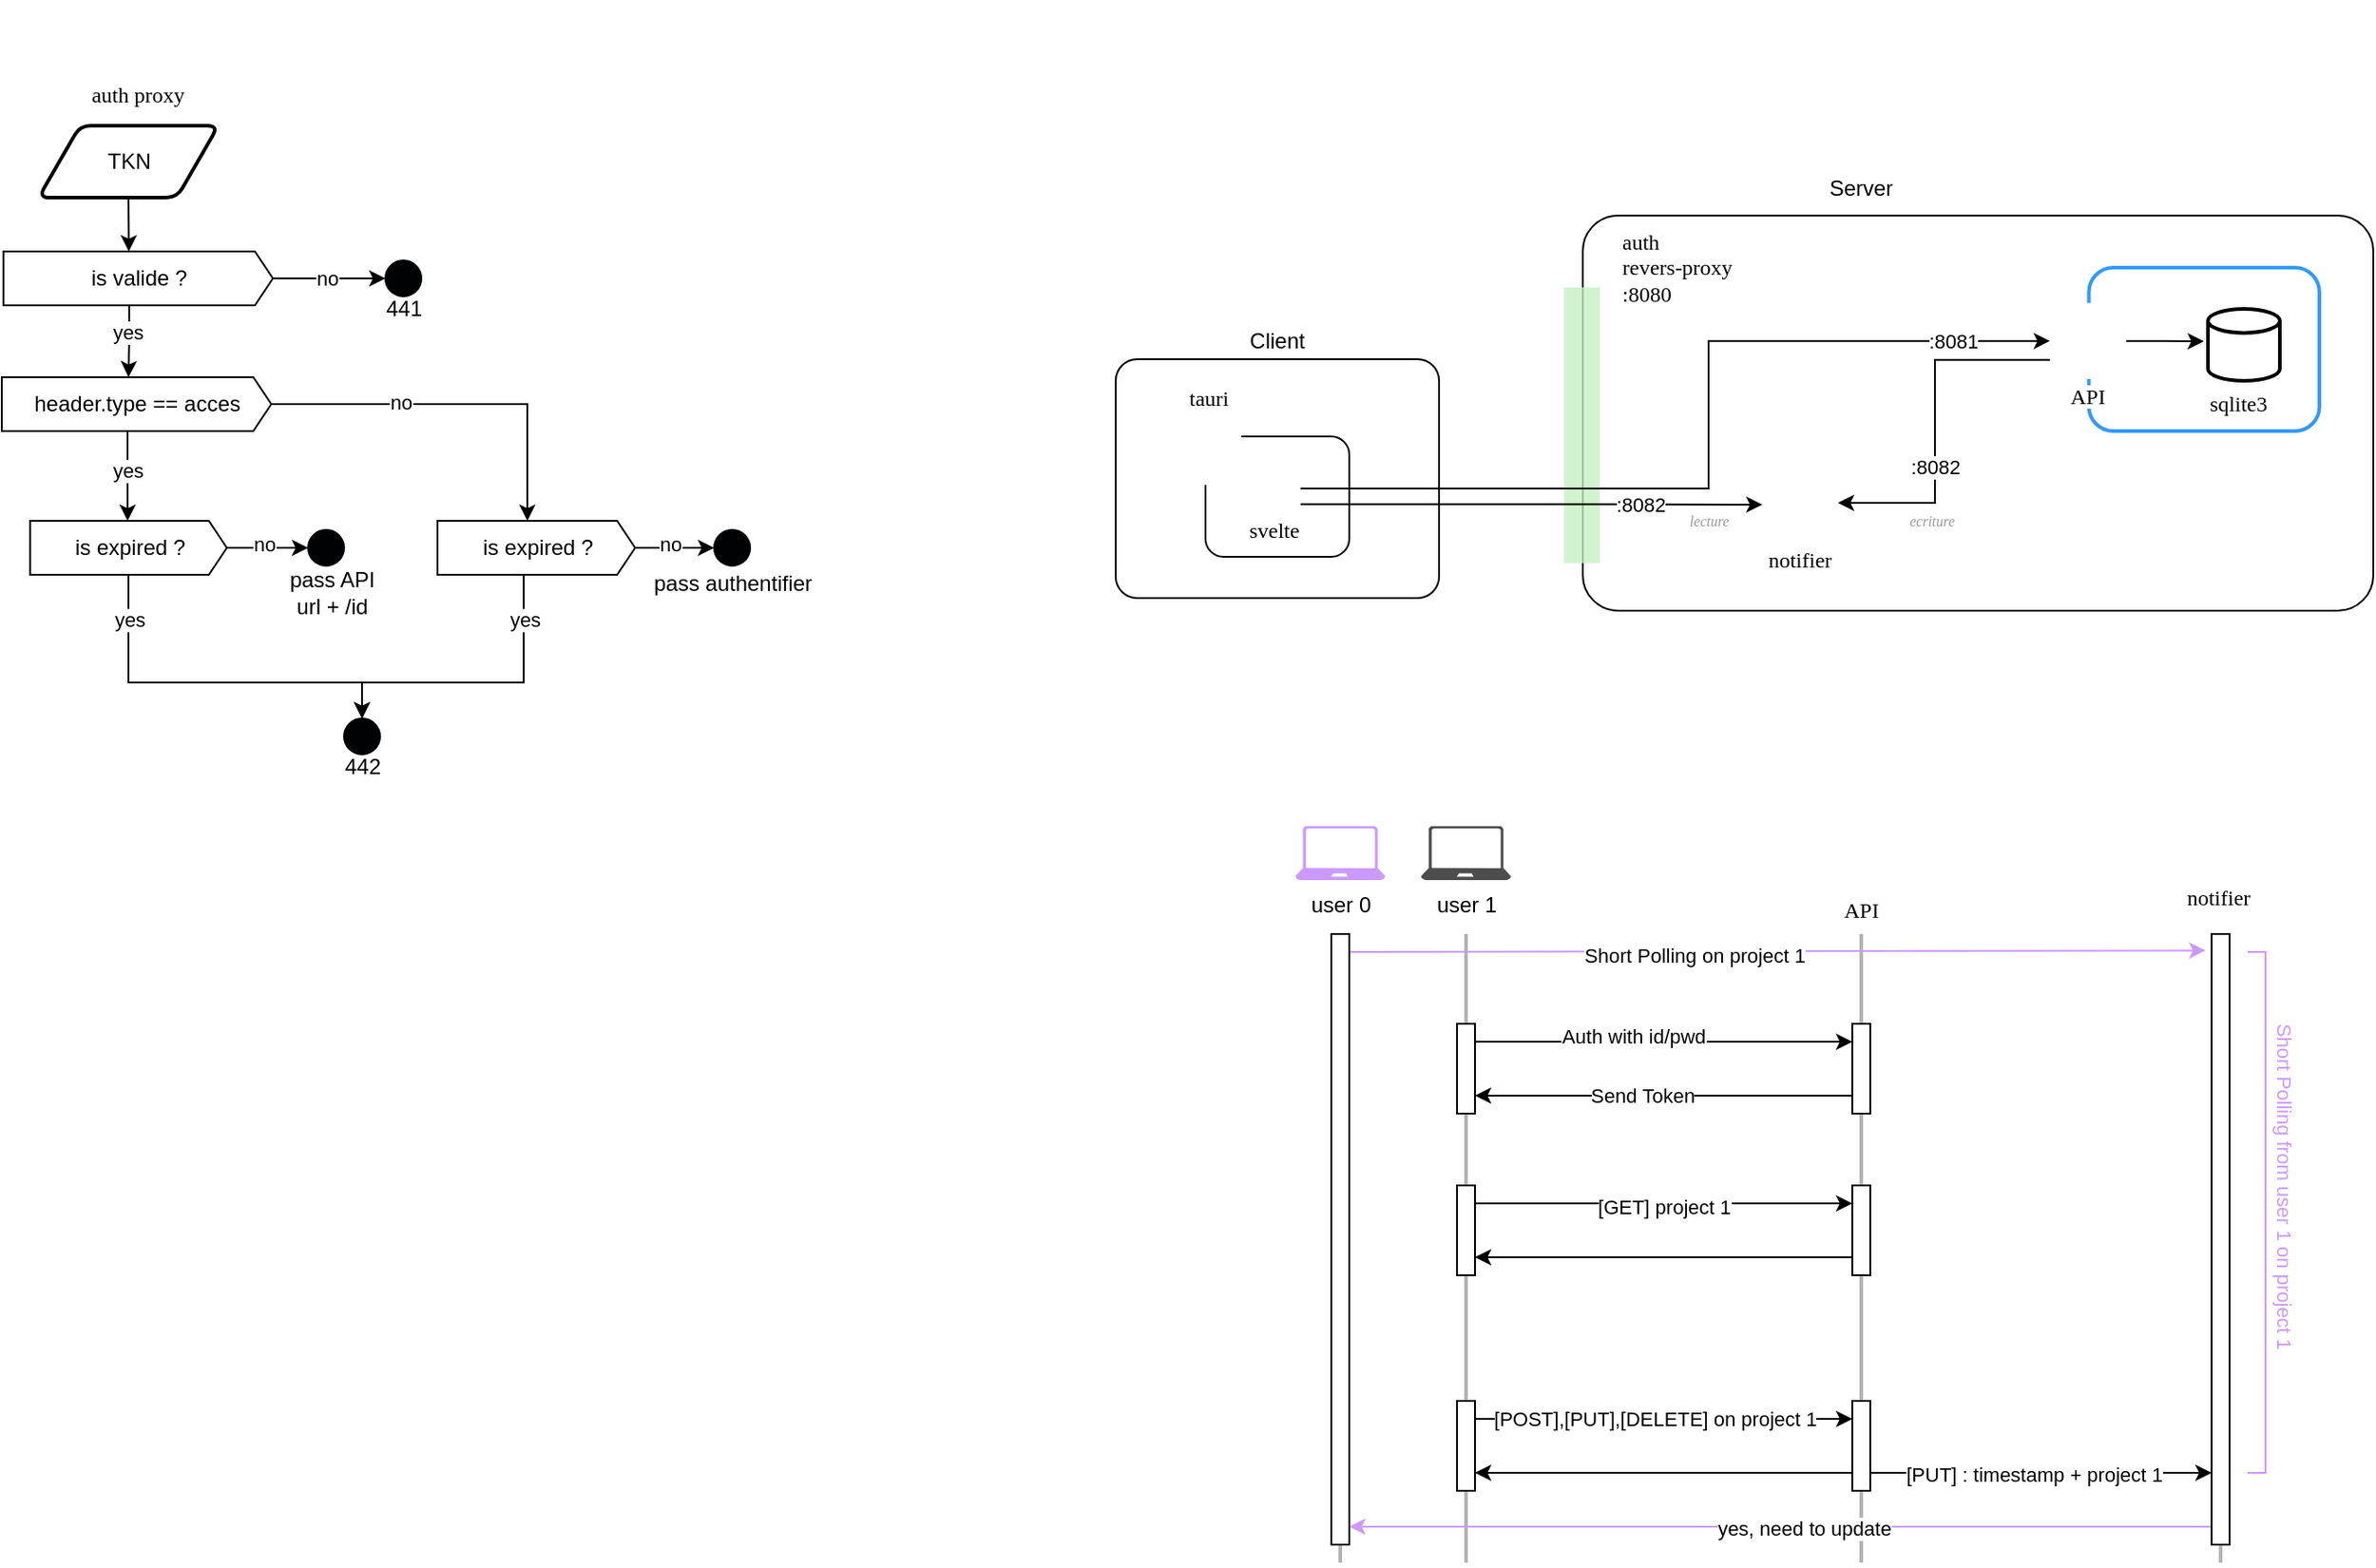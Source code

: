 <mxfile version="21.6.1" type="device">
  <diagram name="Page-1" id="J_Fz0BlXo4IyA51PCDIp">
    <mxGraphModel dx="1379" dy="349" grid="1" gridSize="10" guides="1" tooltips="1" connect="1" arrows="1" fold="1" page="1" pageScale="1" pageWidth="827" pageHeight="1169" background="#ffffff" math="0" shadow="0">
      <root>
        <mxCell id="0" />
        <mxCell id="1" parent="0" />
        <mxCell id="Y2aFHqaggvII1Ha4K8qB-45" value="" style="endArrow=none;html=1;rounded=0;strokeWidth=2;strokeColor=#B3B3B3;" edge="1" parent="1">
          <mxGeometry width="50" height="50" relative="1" as="geometry">
            <mxPoint x="545" y="720" as="sourcePoint" />
            <mxPoint x="545" y="1070" as="targetPoint" />
          </mxGeometry>
        </mxCell>
        <mxCell id="Y2aFHqaggvII1Ha4K8qB-42" value="" style="endArrow=none;html=1;rounded=0;strokeWidth=2;strokeColor=#B3B3B3;" edge="1" parent="1" source="Y2aFHqaggvII1Ha4K8qB-43">
          <mxGeometry width="50" height="50" relative="1" as="geometry">
            <mxPoint x="55" y="720" as="sourcePoint" />
            <mxPoint x="55" y="1070" as="targetPoint" />
          </mxGeometry>
        </mxCell>
        <mxCell id="Y2aFHqaggvII1Ha4K8qB-41" value="" style="endArrow=none;html=1;rounded=0;strokeWidth=2;strokeColor=#B3B3B3;" edge="1" parent="1">
          <mxGeometry width="50" height="50" relative="1" as="geometry">
            <mxPoint x="125" y="720" as="sourcePoint" />
            <mxPoint x="125" y="1070" as="targetPoint" />
          </mxGeometry>
        </mxCell>
        <mxCell id="Y2aFHqaggvII1Ha4K8qB-40" value="" style="endArrow=none;html=1;rounded=0;strokeWidth=2;strokeColor=#B3B3B3;" edge="1" parent="1">
          <mxGeometry width="50" height="50" relative="1" as="geometry">
            <mxPoint x="345" y="720" as="sourcePoint" />
            <mxPoint x="345" y="1070" as="targetPoint" />
          </mxGeometry>
        </mxCell>
        <mxCell id="tW0UdVuvraAmwcKY64EG-7" value="" style="rounded=1;whiteSpace=wrap;html=1;arcSize=9;" parent="1" vertex="1">
          <mxGeometry x="-70" y="400" width="180" height="133" as="geometry" />
        </mxCell>
        <mxCell id="tW0UdVuvraAmwcKY64EG-10" value="" style="rounded=1;whiteSpace=wrap;html=1;spacingTop=85;" parent="1" vertex="1">
          <mxGeometry x="-20" y="443" width="80" height="67" as="geometry" />
        </mxCell>
        <mxCell id="Y2aFHqaggvII1Ha4K8qB-7" value="" style="rounded=0;whiteSpace=wrap;html=1;strokeColor=none;" vertex="1" parent="1">
          <mxGeometry x="-40" y="430" width="40" height="40" as="geometry" />
        </mxCell>
        <mxCell id="tW0UdVuvraAmwcKY64EG-1" value="" style="rounded=1;whiteSpace=wrap;html=1;arcSize=9;" parent="1" vertex="1">
          <mxGeometry x="190" y="320" width="440" height="220" as="geometry" />
        </mxCell>
        <mxCell id="G2mFjEkiSCAIRZ9w6AgQ-22" value="" style="rounded=0;whiteSpace=wrap;html=1;strokeColor=none;fillColor=#C6F2C4;textOpacity=50;opacity=80;" parent="1" vertex="1">
          <mxGeometry x="179.5" y="360" width="20" height="153.5" as="geometry" />
        </mxCell>
        <mxCell id="tW0UdVuvraAmwcKY64EG-5" value="Server" style="text;html=1;strokeColor=none;fillColor=none;align=center;verticalAlign=middle;whiteSpace=wrap;rounded=0;" parent="1" vertex="1">
          <mxGeometry x="315" y="290" width="60" height="30" as="geometry" />
        </mxCell>
        <mxCell id="tW0UdVuvraAmwcKY64EG-8" value="Client" style="text;html=1;strokeColor=none;fillColor=none;align=center;verticalAlign=middle;whiteSpace=wrap;rounded=0;" parent="1" vertex="1">
          <mxGeometry x="-10" y="374.86" width="60" height="30" as="geometry" />
        </mxCell>
        <mxCell id="G2mFjEkiSCAIRZ9w6AgQ-24" style="edgeStyle=orthogonalEdgeStyle;rounded=0;orthogonalLoop=1;jettySize=auto;html=1;exitX=1;exitY=0.75;exitDx=0;exitDy=0;entryX=0;entryY=0.5;entryDx=0;entryDy=0;" parent="1" source="n7txZ3LxPz0rsCsQnsGx-1" target="G2mFjEkiSCAIRZ9w6AgQ-11" edge="1">
          <mxGeometry relative="1" as="geometry" />
        </mxCell>
        <mxCell id="G2mFjEkiSCAIRZ9w6AgQ-25" style="edgeStyle=orthogonalEdgeStyle;rounded=0;orthogonalLoop=1;jettySize=auto;html=1;exitX=1;exitY=0.5;exitDx=0;exitDy=0;entryX=0;entryY=0.5;entryDx=0;entryDy=0;" parent="1" source="n7txZ3LxPz0rsCsQnsGx-1" target="G2mFjEkiSCAIRZ9w6AgQ-10" edge="1">
          <mxGeometry relative="1" as="geometry">
            <Array as="points">
              <mxPoint x="260" y="472" />
              <mxPoint x="260" y="390" />
            </Array>
            <mxPoint x="365" y="390.0" as="targetPoint" />
          </mxGeometry>
        </mxCell>
        <mxCell id="n7txZ3LxPz0rsCsQnsGx-1" value="svelte" style="shape=image;verticalLabelPosition=bottom;labelBackgroundColor=none;verticalAlign=top;aspect=fixed;imageAspect=0;image=https://upload.wikimedia.org/wikipedia/commons/thumb/1/1b/Svelte_Logo.svg/1200px-Svelte_Logo.svg.png;spacingTop=-8;fontFamily=Spline Sans Mono;fontSource=https%3A%2F%2Ffonts.googleapis.com%2Fcss%3Ffamily%3DSpline%2BSans%2BMono;" parent="1" vertex="1">
          <mxGeometry x="3.8" y="454.5" width="29.08" height="35" as="geometry" />
        </mxCell>
        <mxCell id="n7txZ3LxPz0rsCsQnsGx-8" value="" style="rounded=1;whiteSpace=wrap;html=1;fillColor=none;strokeColor=#3399FF;strokeWidth=2;" parent="1" vertex="1">
          <mxGeometry x="471.7" y="349" width="128.3" height="91" as="geometry" />
        </mxCell>
        <mxCell id="n7txZ3LxPz0rsCsQnsGx-5" value="" style="group" parent="1" vertex="1" connectable="0">
          <mxGeometry x="535.7" y="372" width="44.55" height="40" as="geometry" />
        </mxCell>
        <mxCell id="n7txZ3LxPz0rsCsQnsGx-3" value="" style="strokeWidth=2;html=1;shape=mxgraph.flowchart.database;whiteSpace=wrap;" parent="n7txZ3LxPz0rsCsQnsGx-5" vertex="1">
          <mxGeometry x="2.28" width="39.997" height="40" as="geometry" />
        </mxCell>
        <mxCell id="n7txZ3LxPz0rsCsQnsGx-4" value="" style="shape=image;verticalLabelPosition=bottom;labelBackgroundColor=default;verticalAlign=top;aspect=fixed;imageAspect=0;image=https://dwglogo.com/wp-content/uploads/2018/03/SQLite_Vector_logo.png;" parent="n7txZ3LxPz0rsCsQnsGx-5" vertex="1">
          <mxGeometry y="10.333" width="44.55" height="30.664" as="geometry" />
        </mxCell>
        <mxCell id="G2mFjEkiSCAIRZ9w6AgQ-9" style="edgeStyle=orthogonalEdgeStyle;rounded=0;orthogonalLoop=1;jettySize=auto;html=1;exitX=1;exitY=0.5;exitDx=0;exitDy=0;entryX=0;entryY=0.25;entryDx=0;entryDy=0;strokeWidth=1;" parent="1" source="G2mFjEkiSCAIRZ9w6AgQ-10" target="n7txZ3LxPz0rsCsQnsGx-4" edge="1">
          <mxGeometry relative="1" as="geometry">
            <mxPoint x="449.26" y="386" as="sourcePoint" />
          </mxGeometry>
        </mxCell>
        <mxCell id="G2mFjEkiSCAIRZ9w6AgQ-10" value="API" style="shape=image;verticalLabelPosition=bottom;labelBackgroundColor=default;verticalAlign=top;aspect=fixed;imageAspect=0;image=https://i.pinimg.com/originals/95/91/ed/9591ed82caa8d20c30db96cb7298d3a9.png;imageBackground=default;spacingTop=-4;fontFamily=Spline Sans Mono;fontSource=https%3A%2F%2Ffonts.googleapis.com%2Fcss%3Ffamily%3DSpline%2BSans%2BMono;" parent="1" vertex="1">
          <mxGeometry x="450" y="368.71" width="42.37" height="42.29" as="geometry" />
        </mxCell>
        <mxCell id="G2mFjEkiSCAIRZ9w6AgQ-11" value="notifier" style="shape=image;verticalLabelPosition=bottom;labelBackgroundColor=default;verticalAlign=top;aspect=fixed;imageAspect=0;image=https://i.pinimg.com/originals/95/91/ed/9591ed82caa8d20c30db96cb7298d3a9.png;imageBackground=default;fontFamily=Spline Sans Mono;fontSource=https%3A%2F%2Ffonts.googleapis.com%2Fcss%3Ffamily%3DSpline%2BSans%2BMono;spacingTop=-4;" parent="1" vertex="1">
          <mxGeometry x="290" y="460" width="42" height="41.92" as="geometry" />
        </mxCell>
        <mxCell id="G2mFjEkiSCAIRZ9w6AgQ-14" style="edgeStyle=orthogonalEdgeStyle;rounded=0;orthogonalLoop=1;jettySize=auto;html=1;exitX=0;exitY=0.75;exitDx=0;exitDy=0;entryX=1;entryY=0.5;entryDx=0;entryDy=0;" parent="1" source="G2mFjEkiSCAIRZ9w6AgQ-10" target="G2mFjEkiSCAIRZ9w6AgQ-11" edge="1">
          <mxGeometry relative="1" as="geometry">
            <mxPoint x="386" y="410.96" as="sourcePoint" />
            <mxPoint x="335.8" y="500" as="targetPoint" />
            <Array as="points">
              <mxPoint x="386" y="400" />
              <mxPoint x="386" y="480" />
              <mxPoint x="332" y="480" />
            </Array>
          </mxGeometry>
        </mxCell>
        <mxCell id="G2mFjEkiSCAIRZ9w6AgQ-15" value="ecriture" style="edgeLabel;html=1;align=center;verticalAlign=middle;resizable=0;points=[];fontFamily=Spline Sans Mono;fontSource=https%3A%2F%2Ffonts.googleapis.com%2Fcss%3Ffamily%3DSpline%2BSans%2BMono;fontStyle=2;fontSize=8;fontColor=#999999;" parent="G2mFjEkiSCAIRZ9w6AgQ-14" vertex="1" connectable="0">
          <mxGeometry x="0.484" y="-1" relative="1" as="geometry">
            <mxPoint x="2" y="11" as="offset" />
          </mxGeometry>
        </mxCell>
        <mxCell id="yp8ym9gjB7NRst61FK8E-2" value=":8082" style="edgeLabel;html=1;align=center;verticalAlign=middle;resizable=0;points=[];" parent="G2mFjEkiSCAIRZ9w6AgQ-14" vertex="1" connectable="0">
          <mxGeometry x="-0.162" relative="1" as="geometry">
            <mxPoint y="40" as="offset" />
          </mxGeometry>
        </mxCell>
        <mxCell id="G2mFjEkiSCAIRZ9w6AgQ-18" value="" style="shape=image;verticalLabelPosition=bottom;labelBackgroundColor=default;verticalAlign=top;aspect=fixed;imageAspect=0;image=https://dwglogo.com/wp-content/uploads/2017/09/3630px-Nginx_logo.png;clipPath=inset(17.96% 27.33% 17.48% 28.33%);spacingTop=-6;fontFamily=Spline Sans Mono;fontSource=https%3A%2F%2Ffonts.googleapis.com%2Fcss%3Ffamily%3DSpline%2BSans%2BMono;" parent="1" vertex="1">
          <mxGeometry x="168" y="326.5" width="45" height="45" as="geometry" />
        </mxCell>
        <mxCell id="G2mFjEkiSCAIRZ9w6AgQ-21" value="lecture" style="edgeLabel;html=1;align=center;verticalAlign=middle;resizable=0;points=[];fontFamily=Spline Sans Mono;fontSource=https%3A%2F%2Ffonts.googleapis.com%2Fcss%3Ffamily%3DSpline%2BSans%2BMono;fontStyle=2;fontSize=8;fontColor=#999999;" parent="1" vertex="1" connectable="0">
          <mxGeometry x="260.0" y="489.5" as="geometry" />
        </mxCell>
        <mxCell id="G2mFjEkiSCAIRZ9w6AgQ-30" value="auth&lt;br&gt;revers-proxy&lt;br&gt;:8080" style="text;html=1;strokeColor=none;fillColor=none;align=left;verticalAlign=middle;whiteSpace=wrap;rounded=0;fontFamily=Spline Sans Mono;fontSource=https%3A%2F%2Ffonts.googleapis.com%2Fcss%3Ffamily%3DSpline%2BSans%2BMono;" parent="1" vertex="1">
          <mxGeometry x="210" y="334" width="90" height="30" as="geometry" />
        </mxCell>
        <mxCell id="G2mFjEkiSCAIRZ9w6AgQ-33" value="auth proxy" style="shape=image;verticalLabelPosition=bottom;labelBackgroundColor=default;verticalAlign=top;aspect=fixed;imageAspect=0;image=https://dwglogo.com/wp-content/uploads/2017/09/3630px-Nginx_logo.png;clipPath=inset(17.96% 27.33% 17.48% 28.33%);spacingTop=-6;fontFamily=Spline Sans Mono;fontSource=https%3A%2F%2Ffonts.googleapis.com%2Fcss%3Ffamily%3DSpline%2BSans%2BMono;" parent="1" vertex="1">
          <mxGeometry x="-636.6" y="200" width="45" height="45" as="geometry" />
        </mxCell>
        <mxCell id="G2mFjEkiSCAIRZ9w6AgQ-59" style="edgeStyle=orthogonalEdgeStyle;rounded=0;orthogonalLoop=1;jettySize=auto;html=1;exitX=0.5;exitY=1;exitDx=0;exitDy=0;" parent="1" source="G2mFjEkiSCAIRZ9w6AgQ-57" edge="1">
          <mxGeometry relative="1" as="geometry">
            <mxPoint x="-619.28" y="340" as="targetPoint" />
          </mxGeometry>
        </mxCell>
        <mxCell id="G2mFjEkiSCAIRZ9w6AgQ-57" value="TKN" style="shape=parallelogram;html=1;strokeWidth=2;perimeter=parallelogramPerimeter;whiteSpace=wrap;rounded=1;arcSize=12;size=0.23;" parent="1" vertex="1">
          <mxGeometry x="-669.48" y="270" width="100" height="40" as="geometry" />
        </mxCell>
        <mxCell id="G2mFjEkiSCAIRZ9w6AgQ-74" style="edgeStyle=orthogonalEdgeStyle;rounded=0;orthogonalLoop=1;jettySize=auto;html=1;exitX=0;exitY=0;exitDx=70;exitDy=30;exitPerimeter=0;" parent="1" source="G2mFjEkiSCAIRZ9w6AgQ-73" edge="1">
          <mxGeometry relative="1" as="geometry">
            <mxPoint x="-619.48" y="410" as="targetPoint" />
          </mxGeometry>
        </mxCell>
        <mxCell id="G2mFjEkiSCAIRZ9w6AgQ-76" value="yes" style="edgeLabel;html=1;align=center;verticalAlign=middle;resizable=0;points=[];" parent="G2mFjEkiSCAIRZ9w6AgQ-74" vertex="1" connectable="0">
          <mxGeometry x="-0.276" y="-1" relative="1" as="geometry">
            <mxPoint as="offset" />
          </mxGeometry>
        </mxCell>
        <mxCell id="G2mFjEkiSCAIRZ9w6AgQ-75" style="edgeStyle=orthogonalEdgeStyle;rounded=0;orthogonalLoop=1;jettySize=auto;html=1;exitX=1;exitY=0.5;exitDx=0;exitDy=0;exitPerimeter=0;entryX=0;entryY=0.5;entryDx=0;entryDy=0;" parent="1" source="G2mFjEkiSCAIRZ9w6AgQ-73" target="G2mFjEkiSCAIRZ9w6AgQ-78" edge="1">
          <mxGeometry relative="1" as="geometry">
            <mxPoint x="-499.48" y="410" as="targetPoint" />
          </mxGeometry>
        </mxCell>
        <mxCell id="G2mFjEkiSCAIRZ9w6AgQ-77" value="no" style="edgeLabel;html=1;align=center;verticalAlign=middle;resizable=0;points=[];" parent="G2mFjEkiSCAIRZ9w6AgQ-75" vertex="1" connectable="0">
          <mxGeometry x="0.461" y="-2" relative="1" as="geometry">
            <mxPoint x="-16" y="-2" as="offset" />
          </mxGeometry>
        </mxCell>
        <mxCell id="G2mFjEkiSCAIRZ9w6AgQ-73" value="is valide ?" style="html=1;shadow=0;dashed=0;align=center;verticalAlign=middle;shape=mxgraph.arrows2.arrow;dy=0;dx=10;notch=0;" parent="1" vertex="1">
          <mxGeometry x="-689.1" y="340" width="150" height="30" as="geometry" />
        </mxCell>
        <mxCell id="G2mFjEkiSCAIRZ9w6AgQ-78" value="441" style="ellipse;whiteSpace=wrap;html=1;aspect=fixed;fillColor=#000203;spacingTop=34;" parent="1" vertex="1">
          <mxGeometry x="-476.48" y="345" width="20" height="20" as="geometry" />
        </mxCell>
        <mxCell id="G2mFjEkiSCAIRZ9w6AgQ-83" style="edgeStyle=orthogonalEdgeStyle;rounded=0;orthogonalLoop=1;jettySize=auto;html=1;exitX=0;exitY=0;exitDx=70;exitDy=30;exitPerimeter=0;entryX=0.5;entryY=0;entryDx=0;entryDy=0;" parent="1" source="G2mFjEkiSCAIRZ9w6AgQ-79" target="G2mFjEkiSCAIRZ9w6AgQ-90" edge="1">
          <mxGeometry relative="1" as="geometry">
            <mxPoint x="-620" y="560" as="targetPoint" />
            <Array as="points">
              <mxPoint x="-619.48" y="580" />
              <mxPoint x="-489.48" y="580" />
            </Array>
          </mxGeometry>
        </mxCell>
        <mxCell id="G2mFjEkiSCAIRZ9w6AgQ-84" value="yes" style="edgeLabel;html=1;align=center;verticalAlign=middle;resizable=0;points=[];" parent="G2mFjEkiSCAIRZ9w6AgQ-83" vertex="1" connectable="0">
          <mxGeometry x="-0.323" y="-2" relative="1" as="geometry">
            <mxPoint x="-1" y="-37" as="offset" />
          </mxGeometry>
        </mxCell>
        <mxCell id="G2mFjEkiSCAIRZ9w6AgQ-93" style="edgeStyle=orthogonalEdgeStyle;rounded=0;orthogonalLoop=1;jettySize=auto;html=1;exitX=1;exitY=0.5;exitDx=0;exitDy=0;exitPerimeter=0;entryX=0;entryY=0.5;entryDx=0;entryDy=0;" parent="1" source="G2mFjEkiSCAIRZ9w6AgQ-79" target="G2mFjEkiSCAIRZ9w6AgQ-91" edge="1">
          <mxGeometry relative="1" as="geometry" />
        </mxCell>
        <mxCell id="G2mFjEkiSCAIRZ9w6AgQ-94" value="no" style="edgeLabel;html=1;align=center;verticalAlign=middle;resizable=0;points=[];" parent="G2mFjEkiSCAIRZ9w6AgQ-93" vertex="1" connectable="0">
          <mxGeometry x="-0.108" y="2" relative="1" as="geometry">
            <mxPoint as="offset" />
          </mxGeometry>
        </mxCell>
        <mxCell id="G2mFjEkiSCAIRZ9w6AgQ-79" value="is&amp;nbsp;expired ?" style="html=1;shadow=0;dashed=0;align=center;verticalAlign=middle;shape=mxgraph.arrows2.arrow;dy=0;dx=10;notch=0;" parent="1" vertex="1">
          <mxGeometry x="-674.22" y="490" width="109.48" height="30" as="geometry" />
        </mxCell>
        <mxCell id="G2mFjEkiSCAIRZ9w6AgQ-86" style="edgeStyle=orthogonalEdgeStyle;rounded=0;orthogonalLoop=1;jettySize=auto;html=1;entryX=0;entryY=0;entryDx=50;entryDy=0;entryPerimeter=0;" parent="1" source="G2mFjEkiSCAIRZ9w6AgQ-85" target="G2mFjEkiSCAIRZ9w6AgQ-99" edge="1">
          <mxGeometry relative="1" as="geometry">
            <mxPoint x="-379.48" y="480" as="targetPoint" />
          </mxGeometry>
        </mxCell>
        <mxCell id="G2mFjEkiSCAIRZ9w6AgQ-89" value="no" style="edgeLabel;html=1;align=center;verticalAlign=middle;resizable=0;points=[];" parent="G2mFjEkiSCAIRZ9w6AgQ-86" vertex="1" connectable="0">
          <mxGeometry x="-0.31" y="1" relative="1" as="geometry">
            <mxPoint as="offset" />
          </mxGeometry>
        </mxCell>
        <mxCell id="G2mFjEkiSCAIRZ9w6AgQ-87" style="edgeStyle=orthogonalEdgeStyle;rounded=0;orthogonalLoop=1;jettySize=auto;html=1;exitX=0;exitY=0;exitDx=70;exitDy=30;exitPerimeter=0;" parent="1" source="G2mFjEkiSCAIRZ9w6AgQ-85" edge="1">
          <mxGeometry relative="1" as="geometry">
            <mxPoint x="-619.956" y="490" as="targetPoint" />
          </mxGeometry>
        </mxCell>
        <mxCell id="G2mFjEkiSCAIRZ9w6AgQ-88" value="yes" style="edgeLabel;html=1;align=center;verticalAlign=middle;resizable=0;points=[];" parent="G2mFjEkiSCAIRZ9w6AgQ-87" vertex="1" connectable="0">
          <mxGeometry x="-0.155" relative="1" as="geometry">
            <mxPoint as="offset" />
          </mxGeometry>
        </mxCell>
        <mxCell id="G2mFjEkiSCAIRZ9w6AgQ-85" value="header.type == acces" style="html=1;shadow=0;dashed=0;align=center;verticalAlign=middle;shape=mxgraph.arrows2.arrow;dy=0;dx=10;notch=0;" parent="1" vertex="1">
          <mxGeometry x="-690" y="410" width="150" height="30" as="geometry" />
        </mxCell>
        <mxCell id="G2mFjEkiSCAIRZ9w6AgQ-90" value="442" style="ellipse;whiteSpace=wrap;html=1;aspect=fixed;fillColor=#000203;spacingTop=34;" parent="1" vertex="1">
          <mxGeometry x="-499.48" y="600" width="20" height="20" as="geometry" />
        </mxCell>
        <mxCell id="G2mFjEkiSCAIRZ9w6AgQ-91" value="" style="ellipse;whiteSpace=wrap;html=1;aspect=fixed;fillColor=#000203;spacingTop=34;" parent="1" vertex="1">
          <mxGeometry x="-519.48" y="495" width="20" height="20" as="geometry" />
        </mxCell>
        <mxCell id="G2mFjEkiSCAIRZ9w6AgQ-95" style="edgeStyle=orthogonalEdgeStyle;rounded=0;orthogonalLoop=1;jettySize=auto;html=1;exitX=0;exitY=0;exitDx=50;exitDy=30;exitPerimeter=0;entryX=0.5;entryY=0;entryDx=0;entryDy=0;" parent="1" source="G2mFjEkiSCAIRZ9w6AgQ-99" target="G2mFjEkiSCAIRZ9w6AgQ-90" edge="1">
          <mxGeometry relative="1" as="geometry">
            <mxPoint x="-379.48" y="560" as="targetPoint" />
            <Array as="points">
              <mxPoint x="-399.48" y="520" />
              <mxPoint x="-399.48" y="580" />
              <mxPoint x="-489.48" y="580" />
            </Array>
          </mxGeometry>
        </mxCell>
        <mxCell id="G2mFjEkiSCAIRZ9w6AgQ-96" value="yes" style="edgeLabel;html=1;align=center;verticalAlign=middle;resizable=0;points=[];" parent="G2mFjEkiSCAIRZ9w6AgQ-95" vertex="1" connectable="0">
          <mxGeometry x="-0.323" y="-2" relative="1" as="geometry">
            <mxPoint x="2" y="-31" as="offset" />
          </mxGeometry>
        </mxCell>
        <mxCell id="G2mFjEkiSCAIRZ9w6AgQ-97" style="edgeStyle=orthogonalEdgeStyle;rounded=0;orthogonalLoop=1;jettySize=auto;html=1;exitX=1;exitY=0.5;exitDx=0;exitDy=0;exitPerimeter=0;entryX=0;entryY=0.5;entryDx=0;entryDy=0;" parent="1" source="G2mFjEkiSCAIRZ9w6AgQ-99" target="G2mFjEkiSCAIRZ9w6AgQ-101" edge="1">
          <mxGeometry relative="1" as="geometry" />
        </mxCell>
        <mxCell id="G2mFjEkiSCAIRZ9w6AgQ-98" value="no" style="edgeLabel;html=1;align=center;verticalAlign=middle;resizable=0;points=[];" parent="G2mFjEkiSCAIRZ9w6AgQ-97" vertex="1" connectable="0">
          <mxGeometry x="-0.108" y="2" relative="1" as="geometry">
            <mxPoint as="offset" />
          </mxGeometry>
        </mxCell>
        <mxCell id="G2mFjEkiSCAIRZ9w6AgQ-99" value="is&amp;nbsp;expired ?" style="html=1;shadow=0;dashed=0;align=center;verticalAlign=middle;shape=mxgraph.arrows2.arrow;dy=0;dx=10;notch=0;" parent="1" vertex="1">
          <mxGeometry x="-447.48" y="490" width="110" height="30" as="geometry" />
        </mxCell>
        <mxCell id="G2mFjEkiSCAIRZ9w6AgQ-101" value="" style="ellipse;whiteSpace=wrap;html=1;aspect=fixed;fillColor=#000203;spacingTop=34;" parent="1" vertex="1">
          <mxGeometry x="-293.48" y="495" width="20" height="20" as="geometry" />
        </mxCell>
        <mxCell id="G2mFjEkiSCAIRZ9w6AgQ-102" value="pass API&lt;br style=&quot;border-color: var(--border-color);&quot;&gt;url + /id" style="text;html=1;strokeColor=none;fillColor=none;align=center;verticalAlign=middle;whiteSpace=wrap;rounded=0;" parent="1" vertex="1">
          <mxGeometry x="-536.48" y="515" width="60" height="30" as="geometry" />
        </mxCell>
        <mxCell id="G2mFjEkiSCAIRZ9w6AgQ-103" value="pass authentifier" style="text;html=1;strokeColor=none;fillColor=none;align=center;verticalAlign=middle;whiteSpace=wrap;rounded=0;" parent="1" vertex="1">
          <mxGeometry x="-333.48" y="515" width="100" height="20" as="geometry" />
        </mxCell>
        <mxCell id="Y2aFHqaggvII1Ha4K8qB-1" value="&lt;span style=&quot;color: rgb(0, 0, 0); font-family: &amp;quot;Spline Sans Mono&amp;quot;; font-size: 12px; font-style: normal; font-variant-ligatures: normal; font-variant-caps: normal; font-weight: 400; letter-spacing: normal; orphans: 2; text-indent: 0px; text-transform: none; widows: 2; word-spacing: 0px; -webkit-text-stroke-width: 0px; background-color: rgb(255, 255, 255); text-decoration-thickness: initial; text-decoration-style: initial; text-decoration-color: initial; float: none; display: inline !important;&quot;&gt;sqlite3&lt;/span&gt;" style="text;whiteSpace=wrap;html=1;align=center;" vertex="1" parent="1">
          <mxGeometry x="510" y="411" width="90" height="30" as="geometry" />
        </mxCell>
        <mxCell id="Y2aFHqaggvII1Ha4K8qB-2" value=":8081" style="edgeLabel;html=1;align=center;verticalAlign=middle;resizable=0;points=[];" vertex="1" connectable="0" parent="1">
          <mxGeometry x="396" y="389.852" as="geometry" />
        </mxCell>
        <mxCell id="Y2aFHqaggvII1Ha4K8qB-3" value=":8082" style="edgeLabel;html=1;align=center;verticalAlign=middle;resizable=0;points=[];" vertex="1" connectable="0" parent="1">
          <mxGeometry x="222" y="480.962" as="geometry" />
        </mxCell>
        <mxCell id="Y2aFHqaggvII1Ha4K8qB-4" value="&lt;span style=&quot;color: rgb(0, 0, 0); font-size: 12px; font-style: normal; font-variant-ligatures: normal; font-variant-caps: normal; font-weight: 400; letter-spacing: normal; orphans: 2; text-indent: 0px; text-transform: none; widows: 2; word-spacing: 0px; -webkit-text-stroke-width: 0px; background-color: rgb(255, 255, 255); text-decoration-thickness: initial; text-decoration-style: initial; text-decoration-color: initial; float: none; display: inline !important;&quot;&gt;tauri&lt;/span&gt;" style="text;whiteSpace=wrap;html=1;align=center;fontFamily=Spline Sans Mono;fontSource=https%3A%2F%2Ffonts.googleapis.com%2Fcss%3Ffamily%3DSpline%2BSans%2BMono;" vertex="1" parent="1">
          <mxGeometry x="-48.1" y="408" width="60" height="30" as="geometry" />
        </mxCell>
        <mxCell id="Y2aFHqaggvII1Ha4K8qB-6" value="" style="shape=image;verticalLabelPosition=bottom;labelBackgroundColor=default;verticalAlign=top;aspect=fixed;imageAspect=0;image=https://seeklogo.com/images/T/tauri-logo-39352BD5A1-seeklogo.com.png;" vertex="1" parent="1">
          <mxGeometry x="-37" y="430" width="36.59" height="41.11" as="geometry" />
        </mxCell>
        <mxCell id="Y2aFHqaggvII1Ha4K8qB-8" value="user 1" style="verticalLabelPosition=bottom;html=1;verticalAlign=top;align=center;strokeColor=none;fillColor=#4D4D4D;shape=mxgraph.azure.laptop;pointerEvents=1;" vertex="1" parent="1">
          <mxGeometry x="100" y="660" width="50" height="30" as="geometry" />
        </mxCell>
        <mxCell id="Y2aFHqaggvII1Ha4K8qB-9" value="notifier" style="shape=image;verticalLabelPosition=bottom;labelBackgroundColor=default;verticalAlign=top;aspect=fixed;imageAspect=0;image=https://i.pinimg.com/originals/95/91/ed/9591ed82caa8d20c30db96cb7298d3a9.png;imageBackground=default;fontFamily=Spline Sans Mono;fontSource=https%3A%2F%2Ffonts.googleapis.com%2Fcss%3Ffamily%3DSpline%2BSans%2BMono;spacingTop=-4;" vertex="1" parent="1">
          <mxGeometry x="523" y="648" width="42" height="41.92" as="geometry" />
        </mxCell>
        <mxCell id="Y2aFHqaggvII1Ha4K8qB-10" value="API" style="shape=image;verticalLabelPosition=bottom;labelBackgroundColor=default;verticalAlign=top;aspect=fixed;imageAspect=0;image=https://i.pinimg.com/originals/95/91/ed/9591ed82caa8d20c30db96cb7298d3a9.png;imageBackground=default;spacingTop=-4;fontFamily=Spline Sans Mono;fontSource=https%3A%2F%2Ffonts.googleapis.com%2Fcss%3Ffamily%3DSpline%2BSans%2BMono;" vertex="1" parent="1">
          <mxGeometry x="324" y="654.71" width="42.37" height="42.29" as="geometry" />
        </mxCell>
        <mxCell id="Y2aFHqaggvII1Ha4K8qB-11" value="" style="endArrow=classic;html=1;rounded=0;" edge="1" parent="1">
          <mxGeometry width="50" height="50" relative="1" as="geometry">
            <mxPoint x="130" y="780" as="sourcePoint" />
            <mxPoint x="340" y="780" as="targetPoint" />
          </mxGeometry>
        </mxCell>
        <mxCell id="Y2aFHqaggvII1Ha4K8qB-21" value="Auth with id/pwd" style="edgeLabel;html=1;align=center;verticalAlign=middle;resizable=0;points=[];" vertex="1" connectable="0" parent="Y2aFHqaggvII1Ha4K8qB-11">
          <mxGeometry x="-0.469" y="3" relative="1" as="geometry">
            <mxPoint x="32" as="offset" />
          </mxGeometry>
        </mxCell>
        <mxCell id="Y2aFHqaggvII1Ha4K8qB-12" value="" style="endArrow=classic;html=1;rounded=0;" edge="1" parent="1">
          <mxGeometry width="50" height="50" relative="1" as="geometry">
            <mxPoint x="340" y="810" as="sourcePoint" />
            <mxPoint x="130" y="810" as="targetPoint" />
          </mxGeometry>
        </mxCell>
        <mxCell id="Y2aFHqaggvII1Ha4K8qB-22" value="Send Token" style="edgeLabel;html=1;align=center;verticalAlign=middle;resizable=0;points=[];" vertex="1" connectable="0" parent="Y2aFHqaggvII1Ha4K8qB-12">
          <mxGeometry x="0.112" relative="1" as="geometry">
            <mxPoint as="offset" />
          </mxGeometry>
        </mxCell>
        <mxCell id="Y2aFHqaggvII1Ha4K8qB-13" value="" style="endArrow=classic;html=1;rounded=0;" edge="1" parent="1">
          <mxGeometry width="50" height="50" relative="1" as="geometry">
            <mxPoint x="130" y="870" as="sourcePoint" />
            <mxPoint x="340" y="870" as="targetPoint" />
          </mxGeometry>
        </mxCell>
        <mxCell id="Y2aFHqaggvII1Ha4K8qB-23" value="[GET] project 1" style="edgeLabel;html=1;align=center;verticalAlign=middle;resizable=0;points=[];" vertex="1" connectable="0" parent="Y2aFHqaggvII1Ha4K8qB-13">
          <mxGeometry x="-0.007" y="-2" relative="1" as="geometry">
            <mxPoint as="offset" />
          </mxGeometry>
        </mxCell>
        <mxCell id="Y2aFHqaggvII1Ha4K8qB-14" value="" style="endArrow=classic;html=1;rounded=0;" edge="1" parent="1">
          <mxGeometry width="50" height="50" relative="1" as="geometry">
            <mxPoint x="340" y="900" as="sourcePoint" />
            <mxPoint x="130" y="900" as="targetPoint" />
          </mxGeometry>
        </mxCell>
        <mxCell id="Y2aFHqaggvII1Ha4K8qB-15" value="" style="endArrow=classic;html=1;rounded=0;" edge="1" parent="1">
          <mxGeometry width="50" height="50" relative="1" as="geometry">
            <mxPoint x="127" y="990" as="sourcePoint" />
            <mxPoint x="340" y="990" as="targetPoint" />
          </mxGeometry>
        </mxCell>
        <mxCell id="Y2aFHqaggvII1Ha4K8qB-25" value="[POST],[PUT],[DELETE] on project 1" style="edgeLabel;html=1;align=center;verticalAlign=middle;resizable=0;points=[];" vertex="1" connectable="0" parent="Y2aFHqaggvII1Ha4K8qB-15">
          <mxGeometry x="-0.034" relative="1" as="geometry">
            <mxPoint as="offset" />
          </mxGeometry>
        </mxCell>
        <mxCell id="Y2aFHqaggvII1Ha4K8qB-16" value="" style="endArrow=classic;html=1;rounded=0;" edge="1" parent="1">
          <mxGeometry width="50" height="50" relative="1" as="geometry">
            <mxPoint x="350" y="1020" as="sourcePoint" />
            <mxPoint x="540" y="1020" as="targetPoint" />
          </mxGeometry>
        </mxCell>
        <mxCell id="Y2aFHqaggvII1Ha4K8qB-26" value="[PUT] : timestamp + project 1" style="edgeLabel;html=1;align=center;verticalAlign=middle;resizable=0;points=[];" vertex="1" connectable="0" parent="Y2aFHqaggvII1Ha4K8qB-16">
          <mxGeometry x="-0.11" y="-1" relative="1" as="geometry">
            <mxPoint x="6" as="offset" />
          </mxGeometry>
        </mxCell>
        <mxCell id="Y2aFHqaggvII1Ha4K8qB-17" value="user 0" style="verticalLabelPosition=bottom;html=1;verticalAlign=top;align=center;strokeColor=none;fillColor=#CC99FF;shape=mxgraph.azure.laptop;pointerEvents=1;" vertex="1" parent="1">
          <mxGeometry x="30" y="660" width="50" height="30" as="geometry" />
        </mxCell>
        <mxCell id="Y2aFHqaggvII1Ha4K8qB-18" value="" style="endArrow=classic;html=1;rounded=0;entryX=-0.344;entryY=0.027;entryDx=0;entryDy=0;entryPerimeter=0;strokeColor=#CC99FF;" edge="1" parent="1" target="Y2aFHqaggvII1Ha4K8qB-35">
          <mxGeometry width="50" height="50" relative="1" as="geometry">
            <mxPoint x="60" y="730" as="sourcePoint" />
            <mxPoint x="530" y="730" as="targetPoint" />
          </mxGeometry>
        </mxCell>
        <mxCell id="Y2aFHqaggvII1Ha4K8qB-20" value="Short Polling on project 1" style="edgeLabel;html=1;align=center;verticalAlign=middle;resizable=0;points=[];" vertex="1" connectable="0" parent="Y2aFHqaggvII1Ha4K8qB-18">
          <mxGeometry x="-0.194" y="-2" relative="1" as="geometry">
            <mxPoint as="offset" />
          </mxGeometry>
        </mxCell>
        <mxCell id="Y2aFHqaggvII1Ha4K8qB-19" value="" style="endArrow=classic;html=1;rounded=0;strokeColor=#CC99FF;" edge="1" parent="1">
          <mxGeometry width="50" height="50" relative="1" as="geometry">
            <mxPoint x="539.7" y="1050" as="sourcePoint" />
            <mxPoint x="60" y="1050" as="targetPoint" />
          </mxGeometry>
        </mxCell>
        <mxCell id="Y2aFHqaggvII1Ha4K8qB-38" value="yes, need to update" style="edgeLabel;html=1;align=center;verticalAlign=middle;resizable=0;points=[];" vertex="1" connectable="0" parent="Y2aFHqaggvII1Ha4K8qB-19">
          <mxGeometry x="-0.055" y="1" relative="1" as="geometry">
            <mxPoint as="offset" />
          </mxGeometry>
        </mxCell>
        <mxCell id="Y2aFHqaggvII1Ha4K8qB-27" value="" style="rounded=0;whiteSpace=wrap;html=1;" vertex="1" parent="1">
          <mxGeometry x="340" y="860" width="10" height="50" as="geometry" />
        </mxCell>
        <mxCell id="Y2aFHqaggvII1Ha4K8qB-28" value="" style="rounded=0;whiteSpace=wrap;html=1;" vertex="1" parent="1">
          <mxGeometry x="340" y="770" width="10" height="50" as="geometry" />
        </mxCell>
        <mxCell id="Y2aFHqaggvII1Ha4K8qB-29" value="" style="rounded=0;whiteSpace=wrap;html=1;" vertex="1" parent="1">
          <mxGeometry x="120" y="770" width="10" height="50" as="geometry" />
        </mxCell>
        <mxCell id="Y2aFHqaggvII1Ha4K8qB-30" value="" style="rounded=0;whiteSpace=wrap;html=1;" vertex="1" parent="1">
          <mxGeometry x="120" y="860" width="10" height="50" as="geometry" />
        </mxCell>
        <mxCell id="Y2aFHqaggvII1Ha4K8qB-31" value="" style="rounded=0;whiteSpace=wrap;html=1;" vertex="1" parent="1">
          <mxGeometry x="120" y="980" width="10" height="50" as="geometry" />
        </mxCell>
        <mxCell id="Y2aFHqaggvII1Ha4K8qB-32" value="" style="rounded=0;whiteSpace=wrap;html=1;" vertex="1" parent="1">
          <mxGeometry x="340" y="980" width="10" height="50" as="geometry" />
        </mxCell>
        <mxCell id="Y2aFHqaggvII1Ha4K8qB-34" value="" style="endArrow=classic;html=1;rounded=0;" edge="1" parent="1">
          <mxGeometry width="50" height="50" relative="1" as="geometry">
            <mxPoint x="340" y="1020" as="sourcePoint" />
            <mxPoint x="130" y="1020" as="targetPoint" />
          </mxGeometry>
        </mxCell>
        <mxCell id="Y2aFHqaggvII1Ha4K8qB-35" value="" style="rounded=0;whiteSpace=wrap;html=1;" vertex="1" parent="1">
          <mxGeometry x="540" y="720" width="10" height="340" as="geometry" />
        </mxCell>
        <mxCell id="Y2aFHqaggvII1Ha4K8qB-36" value="" style="strokeWidth=1;html=1;shape=mxgraph.flowchart.annotation_1;align=left;pointerEvents=1;flipH=1;strokeColor=#CC99FF;" vertex="1" parent="1">
          <mxGeometry x="560" y="730" width="10" height="290" as="geometry" />
        </mxCell>
        <mxCell id="Y2aFHqaggvII1Ha4K8qB-37" value="Short Polling from user 1 on project 1" style="edgeLabel;html=1;align=center;verticalAlign=middle;resizable=0;points=[];rotation=90;fontColor=#CC99FF;" vertex="1" connectable="0" parent="1">
          <mxGeometry x="580.252" y="859.998" as="geometry" />
        </mxCell>
        <mxCell id="Y2aFHqaggvII1Ha4K8qB-44" value="" style="endArrow=none;html=1;rounded=0;strokeWidth=2;strokeColor=#B3B3B3;" edge="1" parent="1" target="Y2aFHqaggvII1Ha4K8qB-43">
          <mxGeometry width="50" height="50" relative="1" as="geometry">
            <mxPoint x="55" y="720" as="sourcePoint" />
            <mxPoint x="55" y="1070" as="targetPoint" />
          </mxGeometry>
        </mxCell>
        <mxCell id="Y2aFHqaggvII1Ha4K8qB-43" value="" style="rounded=0;whiteSpace=wrap;html=1;" vertex="1" parent="1">
          <mxGeometry x="50" y="720" width="10" height="340" as="geometry" />
        </mxCell>
      </root>
    </mxGraphModel>
  </diagram>
</mxfile>
